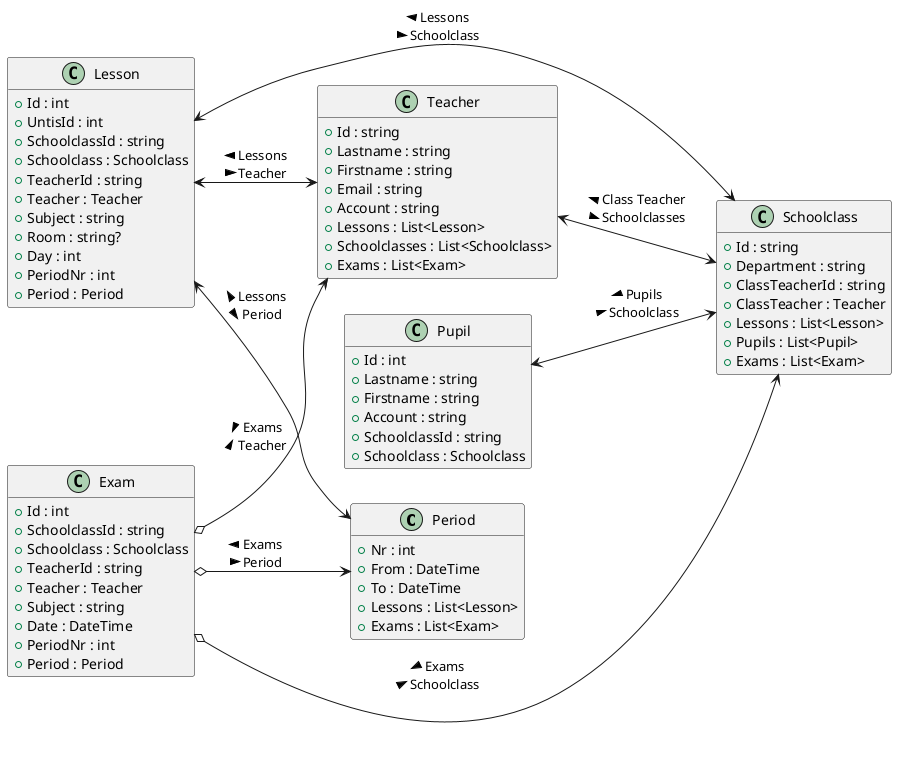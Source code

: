 @startuml
hide empty methods
left to right direction

class Period { 
    + Nr : int
    + From : DateTime
    + To : DateTime
    + Lessons : List<Lesson>
    + Exams : List<Exam>
}

class Teacher { 
    + Id : string
    + Lastname : string
    + Firstname : string
    + Email : string
    + Account : string
    + Lessons : List<Lesson>
    + Schoolclasses : List<Schoolclass>
    + Exams : List<Exam>
}


class Schoolclass { 
    + Id : string
    + Department : string
    + ClassTeacherId : string
    + ClassTeacher : Teacher
    + Lessons : List<Lesson>
    + Pupils : List<Pupil>
    + Exams : List<Exam>
}

Teacher <--> Schoolclass : "< Class Teacher\n> Schoolclasses"

class Pupil { 
    + Id : int
    + Lastname : string
    + Firstname : string
    + Account : string
    + SchoolclassId : string
    + Schoolclass : Schoolclass
}

Pupil <--> Schoolclass : "< Pupils\n> Schoolclass"

class Lesson { 
    + Id : int
    + UntisId : int
    + SchoolclassId : string
    + Schoolclass : Schoolclass    
    + TeacherId : string
    + Teacher : Teacher
    + Subject : string
    + Room : string?
    + Day : int
    + PeriodNr : int
    + Period : Period
}

Lesson <--> Schoolclass : "< Lessons\n> Schoolclass"
Lesson <--> Teacher : "< Lessons\n> Teacher"
Lesson <--> Period : "< Lessons\n> Period"

class Exam { 
    + Id : int
    + SchoolclassId : string
    + Schoolclass : Schoolclass    
    + TeacherId : string
    + Teacher : Teacher
    + Subject : string
    + Date : DateTime
    + PeriodNr : int
    + Period : Period    
}

Exam o--> Schoolclass : "< Exams\n> Schoolclass"
Exam o--> Teacher : "< Exams\n> Teacher"
Exam o--> Period : "< Exams\n> Period"


@enduml